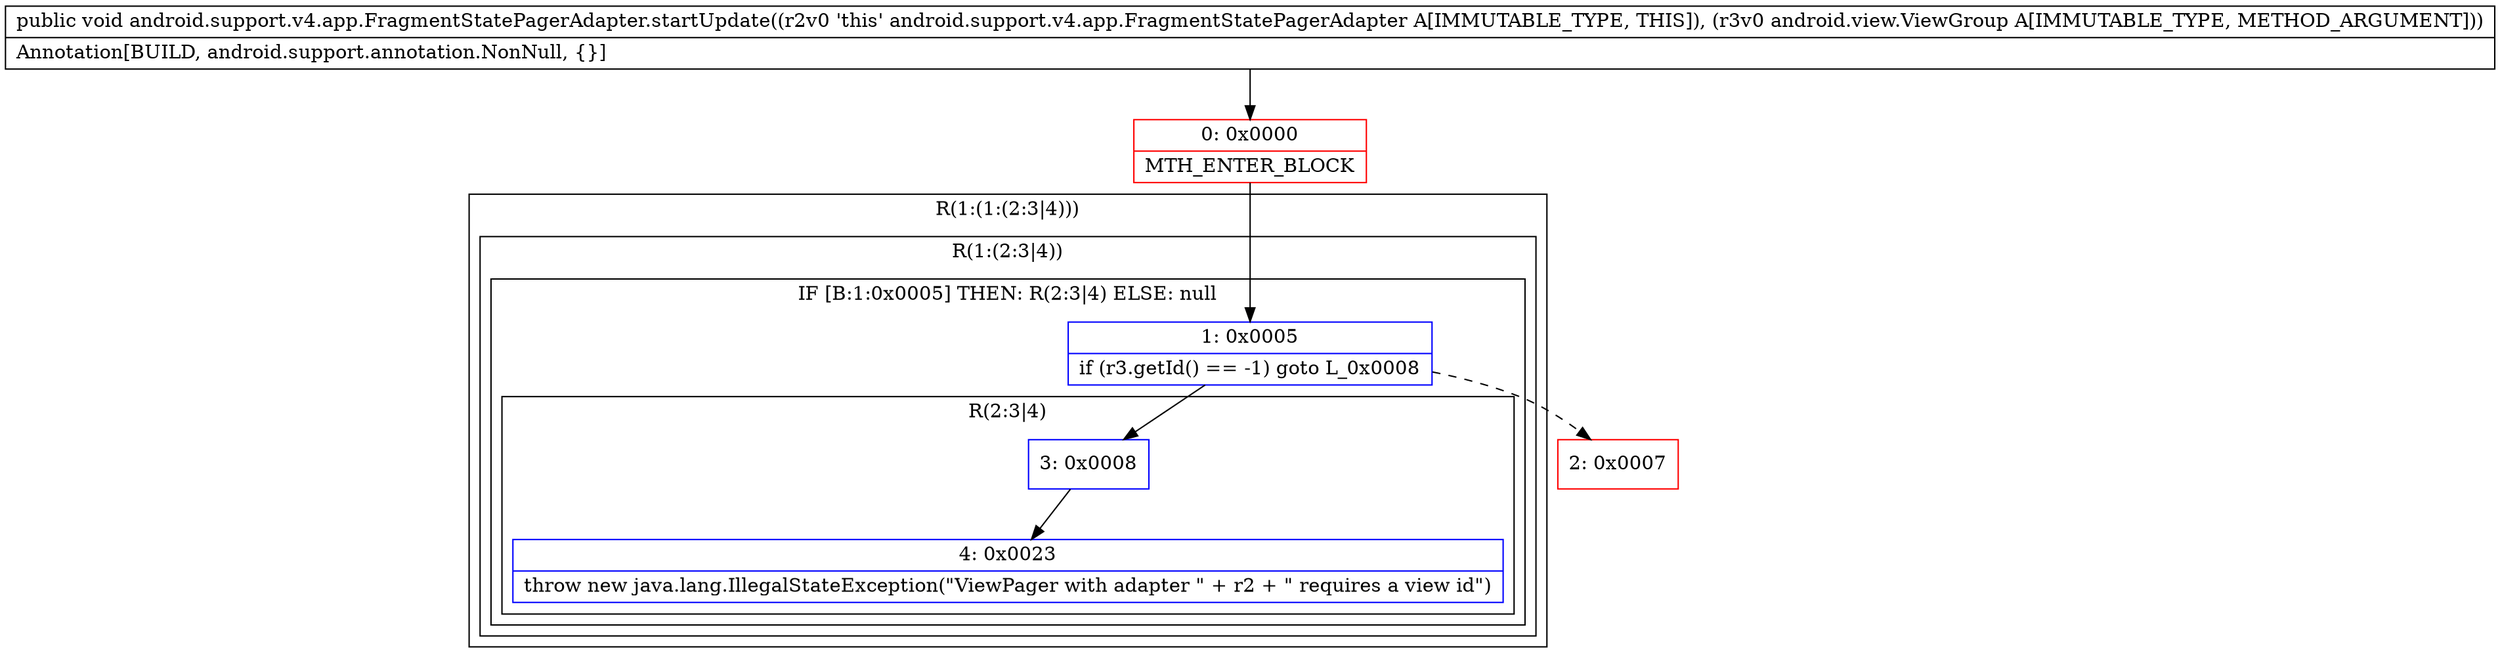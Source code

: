 digraph "CFG forandroid.support.v4.app.FragmentStatePagerAdapter.startUpdate(Landroid\/view\/ViewGroup;)V" {
subgraph cluster_Region_1111788848 {
label = "R(1:(1:(2:3|4)))";
node [shape=record,color=blue];
subgraph cluster_Region_1758315995 {
label = "R(1:(2:3|4))";
node [shape=record,color=blue];
subgraph cluster_IfRegion_2063875118 {
label = "IF [B:1:0x0005] THEN: R(2:3|4) ELSE: null";
node [shape=record,color=blue];
Node_1 [shape=record,label="{1\:\ 0x0005|if (r3.getId() == \-1) goto L_0x0008\l}"];
subgraph cluster_Region_1838548387 {
label = "R(2:3|4)";
node [shape=record,color=blue];
Node_3 [shape=record,label="{3\:\ 0x0008}"];
Node_4 [shape=record,label="{4\:\ 0x0023|throw new java.lang.IllegalStateException(\"ViewPager with adapter \" + r2 + \" requires a view id\")\l}"];
}
}
}
}
Node_0 [shape=record,color=red,label="{0\:\ 0x0000|MTH_ENTER_BLOCK\l}"];
Node_2 [shape=record,color=red,label="{2\:\ 0x0007}"];
MethodNode[shape=record,label="{public void android.support.v4.app.FragmentStatePagerAdapter.startUpdate((r2v0 'this' android.support.v4.app.FragmentStatePagerAdapter A[IMMUTABLE_TYPE, THIS]), (r3v0 android.view.ViewGroup A[IMMUTABLE_TYPE, METHOD_ARGUMENT]))  | Annotation[BUILD, android.support.annotation.NonNull, \{\}]\l}"];
MethodNode -> Node_0;
Node_1 -> Node_2[style=dashed];
Node_1 -> Node_3;
Node_3 -> Node_4;
Node_0 -> Node_1;
}

